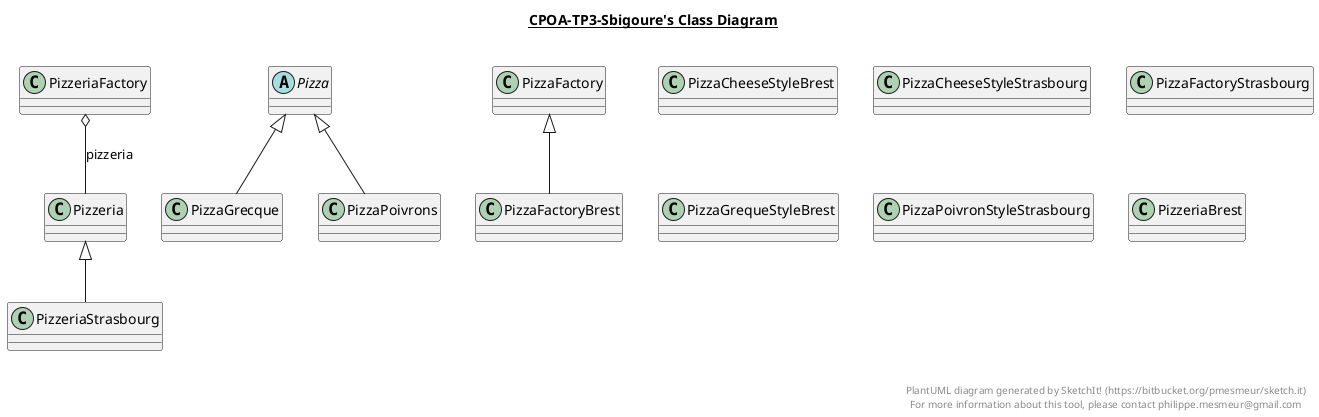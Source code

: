 @startuml

title __CPOA-TP3-Sbigoure's Class Diagram__\n


    abstract class Pizza {
    }

  


    class PizzaCheeseStyleBrest {
    }

  


    class PizzaCheeseStyleStrasbourg {
    }

  


    class PizzaFactory {
    }

  


    class PizzaFactoryBrest {
    }

  


    class PizzaFactoryStrasbourg {
    }

  


    class PizzaGrecque {
    }

  


    class PizzaGrequeStyleBrest {
    }

  


    class PizzaPoivronStyleStrasbourg {
    }

  


    class PizzaPoivrons {
    }

  


    class Pizzeria {
    }

  


    class PizzeriaBrest {
    }

  


    class PizzeriaFactory {
    }

  


    class PizzeriaStrasbourg {
    }

  

  PizzaFactoryBrest -up-|> PizzaFactory
  PizzaGrecque -up-|> Pizza
  PizzaPoivrons -up-|> Pizza
  PizzeriaFactory o-- Pizzeria : pizzeria
  PizzeriaStrasbourg -up-|> Pizzeria


right footer


PlantUML diagram generated by SketchIt! (https://bitbucket.org/pmesmeur/sketch.it)
For more information about this tool, please contact philippe.mesmeur@gmail.com
endfooter

@enduml
